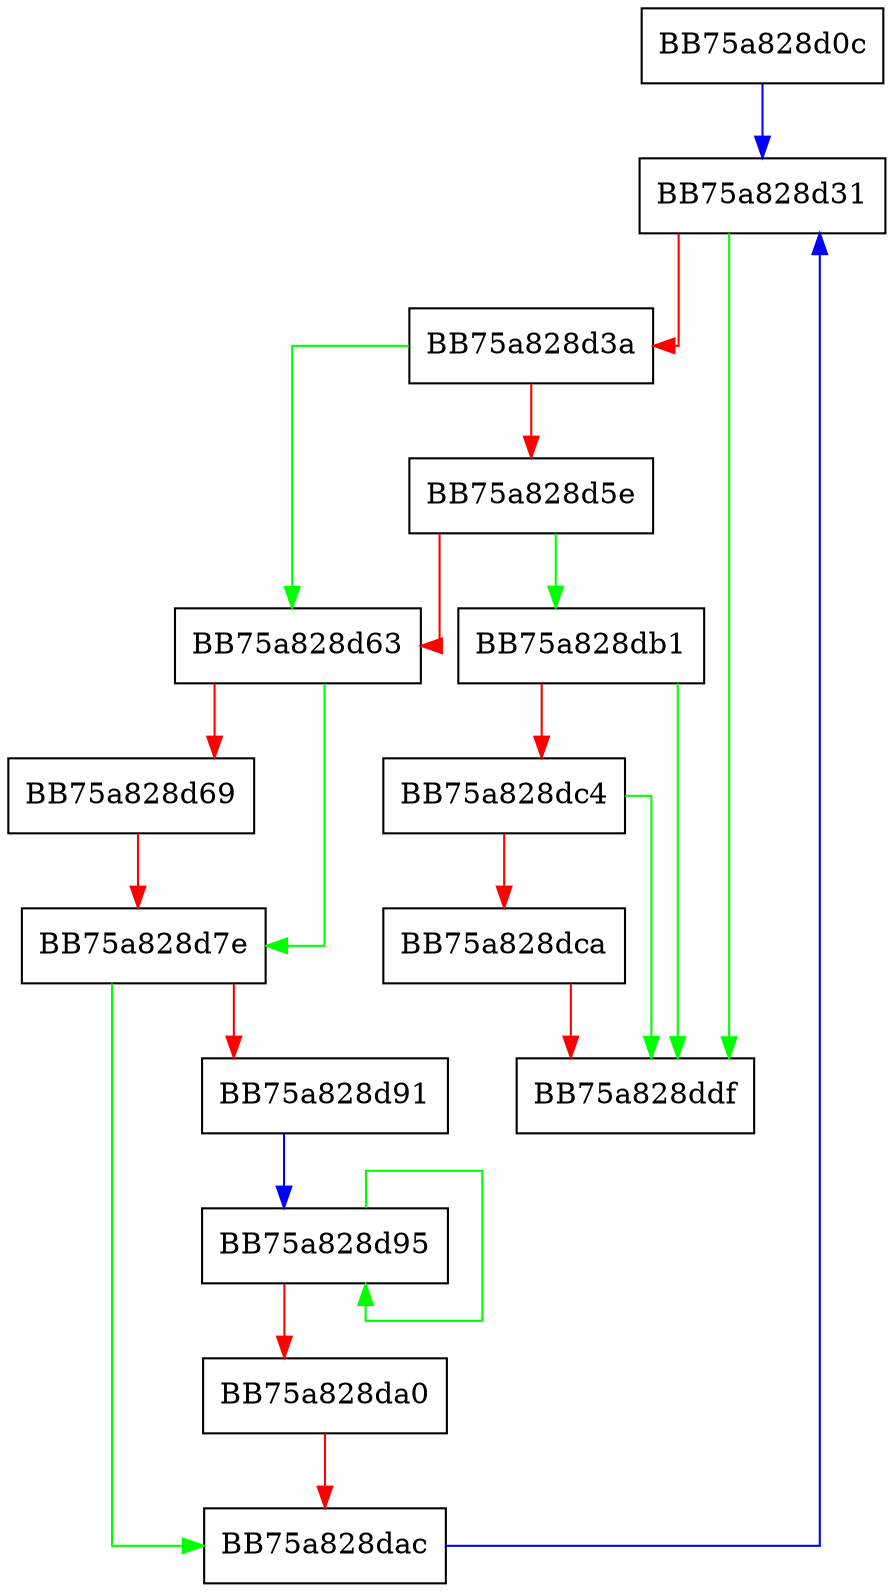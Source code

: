 digraph GetRemediationEtwString {
  node [shape="box"];
  graph [splines=ortho];
  BB75a828d0c -> BB75a828d31 [color="blue"];
  BB75a828d31 -> BB75a828ddf [color="green"];
  BB75a828d31 -> BB75a828d3a [color="red"];
  BB75a828d3a -> BB75a828d63 [color="green"];
  BB75a828d3a -> BB75a828d5e [color="red"];
  BB75a828d5e -> BB75a828db1 [color="green"];
  BB75a828d5e -> BB75a828d63 [color="red"];
  BB75a828d63 -> BB75a828d7e [color="green"];
  BB75a828d63 -> BB75a828d69 [color="red"];
  BB75a828d69 -> BB75a828d7e [color="red"];
  BB75a828d7e -> BB75a828dac [color="green"];
  BB75a828d7e -> BB75a828d91 [color="red"];
  BB75a828d91 -> BB75a828d95 [color="blue"];
  BB75a828d95 -> BB75a828d95 [color="green"];
  BB75a828d95 -> BB75a828da0 [color="red"];
  BB75a828da0 -> BB75a828dac [color="red"];
  BB75a828dac -> BB75a828d31 [color="blue"];
  BB75a828db1 -> BB75a828ddf [color="green"];
  BB75a828db1 -> BB75a828dc4 [color="red"];
  BB75a828dc4 -> BB75a828ddf [color="green"];
  BB75a828dc4 -> BB75a828dca [color="red"];
  BB75a828dca -> BB75a828ddf [color="red"];
}